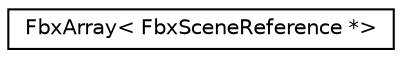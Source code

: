 digraph "クラス階層図"
{
  edge [fontname="Helvetica",fontsize="10",labelfontname="Helvetica",labelfontsize="10"];
  node [fontname="Helvetica",fontsize="10",shape=record];
  rankdir="LR";
  Node0 [label="FbxArray\< FbxSceneReference *\>",height=0.2,width=0.4,color="black", fillcolor="white", style="filled",URL="$class_fbx_array.html"];
}
